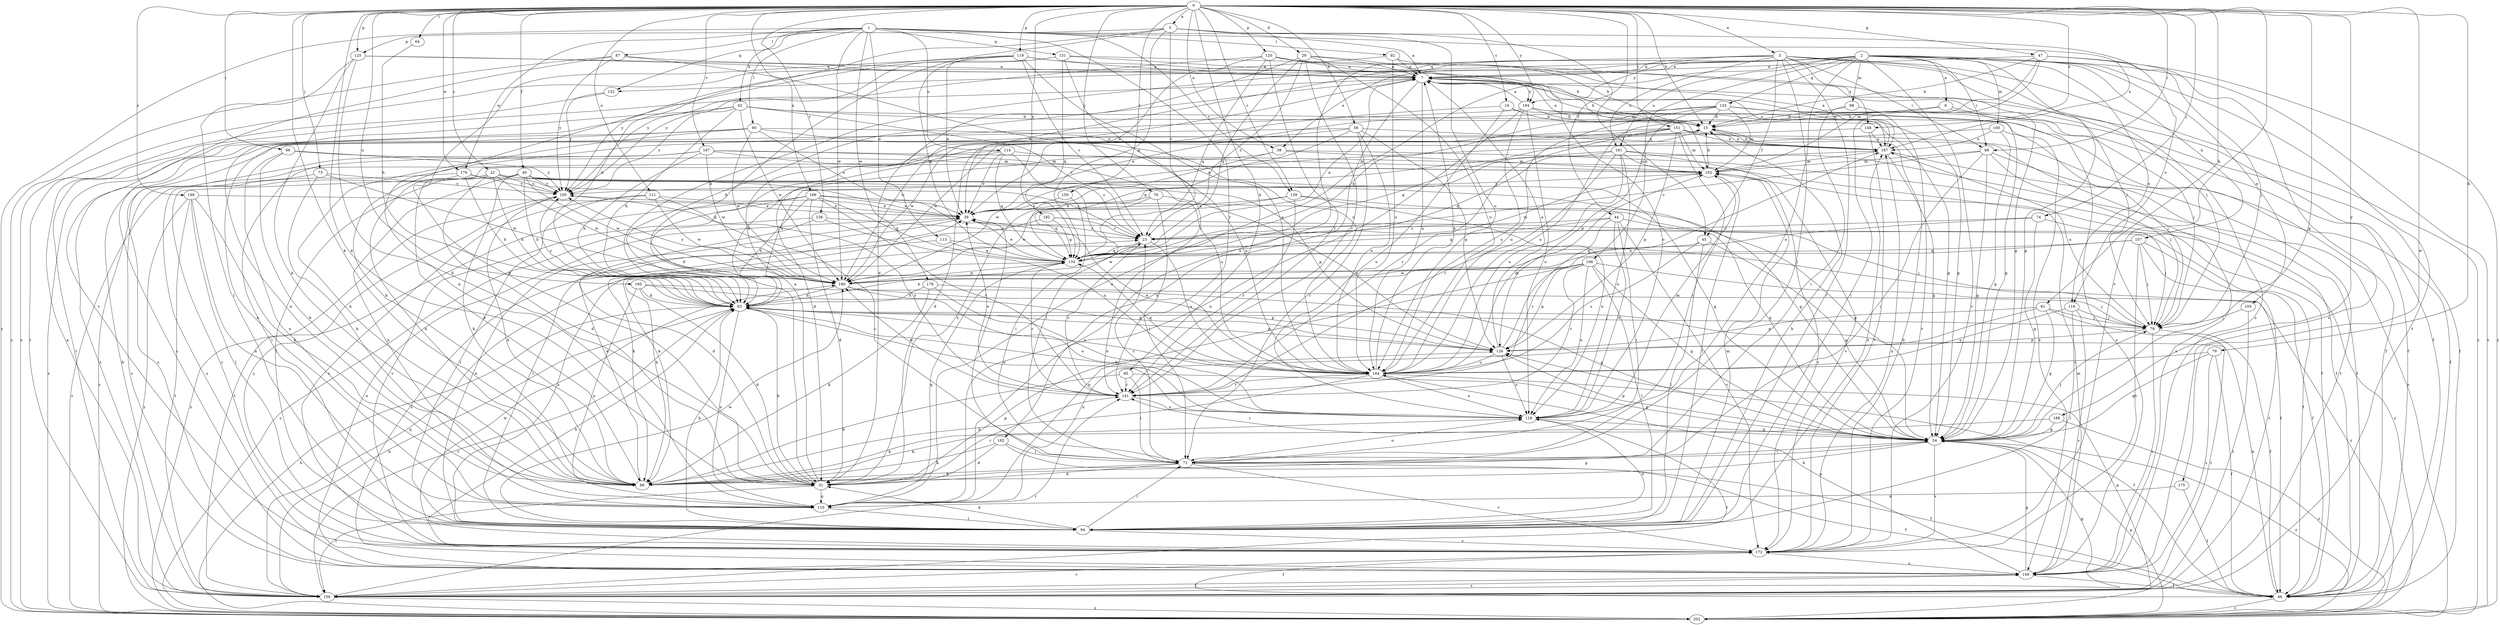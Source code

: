 strict digraph  {
0;
1;
2;
3;
5;
6;
7;
15;
16;
22;
23;
29;
31;
38;
39;
40;
44;
45;
46;
47;
54;
56;
61;
62;
63;
64;
66;
68;
71;
73;
74;
76;
78;
79;
85;
86;
87;
90;
92;
94;
98;
100;
102;
105;
106;
107;
110;
111;
113;
114;
116;
118;
119;
120;
125;
126;
131;
132;
133;
134;
138;
139;
141;
148;
149;
150;
151;
156;
160;
161;
162;
164;
167;
172;
175;
176;
178;
180;
182;
186;
187;
188;
194;
195;
199;
202;
0 -> 3  [label=a];
0 -> 5  [label=a];
0 -> 15  [label=b];
0 -> 16  [label=c];
0 -> 22  [label=c];
0 -> 29  [label=d];
0 -> 31  [label=d];
0 -> 38  [label=e];
0 -> 40  [label=f];
0 -> 44  [label=f];
0 -> 47  [label=g];
0 -> 54  [label=g];
0 -> 56  [label=h];
0 -> 61  [label=h];
0 -> 64  [label=i];
0 -> 66  [label=i];
0 -> 68  [label=i];
0 -> 73  [label=j];
0 -> 74  [label=j];
0 -> 76  [label=j];
0 -> 79  [label=k];
0 -> 85  [label=k];
0 -> 86  [label=k];
0 -> 111  [label=o];
0 -> 119  [label=p];
0 -> 120  [label=p];
0 -> 125  [label=p];
0 -> 138  [label=r];
0 -> 139  [label=r];
0 -> 148  [label=s];
0 -> 150  [label=t];
0 -> 151  [label=t];
0 -> 160  [label=u];
0 -> 167  [label=v];
0 -> 172  [label=v];
0 -> 175  [label=w];
0 -> 176  [label=w];
0 -> 182  [label=x];
0 -> 186  [label=x];
0 -> 188  [label=y];
0 -> 194  [label=y];
0 -> 199  [label=z];
1 -> 62  [label=h];
1 -> 87  [label=l];
1 -> 90  [label=l];
1 -> 92  [label=l];
1 -> 113  [label=o];
1 -> 114  [label=o];
1 -> 116  [label=o];
1 -> 131  [label=q];
1 -> 132  [label=q];
1 -> 139  [label=r];
1 -> 141  [label=r];
1 -> 176  [label=w];
1 -> 178  [label=w];
1 -> 180  [label=w];
1 -> 187  [label=x];
1 -> 202  [label=z];
2 -> 6  [label=a];
2 -> 7  [label=a];
2 -> 38  [label=e];
2 -> 39  [label=e];
2 -> 54  [label=g];
2 -> 63  [label=h];
2 -> 68  [label=i];
2 -> 98  [label=m];
2 -> 100  [label=m];
2 -> 105  [label=n];
2 -> 106  [label=n];
2 -> 107  [label=n];
2 -> 110  [label=n];
2 -> 116  [label=o];
2 -> 118  [label=o];
2 -> 132  [label=q];
2 -> 133  [label=q];
2 -> 156  [label=t];
2 -> 161  [label=u];
2 -> 172  [label=v];
2 -> 202  [label=z];
3 -> 7  [label=a];
3 -> 45  [label=f];
3 -> 68  [label=i];
3 -> 71  [label=i];
3 -> 78  [label=j];
3 -> 94  [label=l];
3 -> 148  [label=s];
3 -> 149  [label=s];
3 -> 161  [label=u];
3 -> 162  [label=u];
3 -> 194  [label=y];
3 -> 202  [label=z];
5 -> 7  [label=a];
5 -> 23  [label=c];
5 -> 31  [label=d];
5 -> 45  [label=f];
5 -> 63  [label=h];
5 -> 125  [label=p];
5 -> 134  [label=q];
5 -> 164  [label=u];
6 -> 15  [label=b];
6 -> 46  [label=f];
6 -> 54  [label=g];
6 -> 164  [label=u];
7 -> 15  [label=b];
7 -> 46  [label=f];
7 -> 63  [label=h];
7 -> 110  [label=n];
7 -> 164  [label=u];
7 -> 187  [label=x];
7 -> 194  [label=y];
15 -> 7  [label=a];
15 -> 156  [label=t];
15 -> 180  [label=w];
15 -> 187  [label=x];
16 -> 15  [label=b];
16 -> 54  [label=g];
16 -> 118  [label=o];
16 -> 180  [label=w];
22 -> 31  [label=d];
22 -> 54  [label=g];
22 -> 63  [label=h];
22 -> 71  [label=i];
22 -> 94  [label=l];
22 -> 149  [label=s];
22 -> 180  [label=w];
22 -> 195  [label=y];
23 -> 134  [label=q];
23 -> 164  [label=u];
23 -> 180  [label=w];
29 -> 7  [label=a];
29 -> 23  [label=c];
29 -> 31  [label=d];
29 -> 118  [label=o];
29 -> 134  [label=q];
29 -> 141  [label=r];
29 -> 164  [label=u];
31 -> 7  [label=a];
31 -> 63  [label=h];
31 -> 110  [label=n];
31 -> 126  [label=p];
31 -> 141  [label=r];
31 -> 156  [label=t];
31 -> 187  [label=x];
38 -> 46  [label=f];
38 -> 63  [label=h];
38 -> 102  [label=m];
38 -> 180  [label=w];
39 -> 23  [label=c];
39 -> 78  [label=j];
39 -> 94  [label=l];
40 -> 54  [label=g];
40 -> 63  [label=h];
40 -> 71  [label=i];
40 -> 86  [label=k];
40 -> 110  [label=n];
40 -> 126  [label=p];
40 -> 172  [label=v];
40 -> 180  [label=w];
40 -> 195  [label=y];
44 -> 23  [label=c];
44 -> 71  [label=i];
44 -> 118  [label=o];
44 -> 134  [label=q];
44 -> 141  [label=r];
44 -> 172  [label=v];
44 -> 202  [label=z];
45 -> 54  [label=g];
45 -> 94  [label=l];
45 -> 134  [label=q];
45 -> 164  [label=u];
46 -> 63  [label=h];
46 -> 202  [label=z];
47 -> 7  [label=a];
47 -> 15  [label=b];
47 -> 78  [label=j];
47 -> 94  [label=l];
47 -> 102  [label=m];
47 -> 149  [label=s];
47 -> 202  [label=z];
54 -> 71  [label=i];
54 -> 78  [label=j];
54 -> 86  [label=k];
54 -> 126  [label=p];
54 -> 141  [label=r];
54 -> 172  [label=v];
54 -> 202  [label=z];
56 -> 71  [label=i];
56 -> 126  [label=p];
56 -> 134  [label=q];
56 -> 149  [label=s];
56 -> 164  [label=u];
56 -> 180  [label=w];
56 -> 187  [label=x];
61 -> 46  [label=f];
61 -> 54  [label=g];
61 -> 78  [label=j];
61 -> 110  [label=n];
61 -> 126  [label=p];
62 -> 15  [label=b];
62 -> 23  [label=c];
62 -> 54  [label=g];
62 -> 63  [label=h];
62 -> 110  [label=n];
62 -> 156  [label=t];
62 -> 180  [label=w];
62 -> 195  [label=y];
63 -> 78  [label=j];
63 -> 110  [label=n];
63 -> 118  [label=o];
63 -> 126  [label=p];
63 -> 156  [label=t];
63 -> 164  [label=u];
63 -> 195  [label=y];
64 -> 63  [label=h];
66 -> 86  [label=k];
66 -> 102  [label=m];
66 -> 110  [label=n];
66 -> 195  [label=y];
68 -> 23  [label=c];
68 -> 54  [label=g];
68 -> 71  [label=i];
68 -> 78  [label=j];
68 -> 102  [label=m];
68 -> 156  [label=t];
71 -> 23  [label=c];
71 -> 31  [label=d];
71 -> 46  [label=f];
71 -> 86  [label=k];
71 -> 118  [label=o];
71 -> 172  [label=v];
73 -> 86  [label=k];
73 -> 149  [label=s];
73 -> 180  [label=w];
73 -> 195  [label=y];
74 -> 23  [label=c];
74 -> 54  [label=g];
74 -> 78  [label=j];
74 -> 86  [label=k];
76 -> 39  [label=e];
76 -> 71  [label=i];
76 -> 126  [label=p];
76 -> 134  [label=q];
78 -> 126  [label=p];
78 -> 149  [label=s];
78 -> 156  [label=t];
78 -> 187  [label=x];
79 -> 46  [label=f];
79 -> 54  [label=g];
79 -> 149  [label=s];
79 -> 164  [label=u];
85 -> 54  [label=g];
85 -> 71  [label=i];
85 -> 86  [label=k];
85 -> 141  [label=r];
86 -> 39  [label=e];
86 -> 54  [label=g];
87 -> 7  [label=a];
87 -> 164  [label=u];
87 -> 172  [label=v];
87 -> 195  [label=y];
87 -> 202  [label=z];
90 -> 39  [label=e];
90 -> 86  [label=k];
90 -> 110  [label=n];
90 -> 164  [label=u];
90 -> 180  [label=w];
90 -> 187  [label=x];
90 -> 202  [label=z];
92 -> 7  [label=a];
92 -> 164  [label=u];
92 -> 187  [label=x];
92 -> 202  [label=z];
94 -> 15  [label=b];
94 -> 23  [label=c];
94 -> 31  [label=d];
94 -> 39  [label=e];
94 -> 63  [label=h];
94 -> 71  [label=i];
94 -> 102  [label=m];
94 -> 118  [label=o];
94 -> 172  [label=v];
94 -> 180  [label=w];
94 -> 187  [label=x];
98 -> 15  [label=b];
98 -> 71  [label=i];
98 -> 172  [label=v];
100 -> 39  [label=e];
100 -> 54  [label=g];
100 -> 78  [label=j];
100 -> 187  [label=x];
102 -> 15  [label=b];
102 -> 94  [label=l];
102 -> 172  [label=v];
102 -> 195  [label=y];
105 -> 78  [label=j];
105 -> 156  [label=t];
106 -> 54  [label=g];
106 -> 63  [label=h];
106 -> 94  [label=l];
106 -> 110  [label=n];
106 -> 118  [label=o];
106 -> 126  [label=p];
106 -> 141  [label=r];
106 -> 180  [label=w];
106 -> 202  [label=z];
107 -> 46  [label=f];
107 -> 78  [label=j];
107 -> 86  [label=k];
107 -> 134  [label=q];
107 -> 156  [label=t];
107 -> 172  [label=v];
110 -> 94  [label=l];
110 -> 134  [label=q];
111 -> 39  [label=e];
111 -> 71  [label=i];
111 -> 94  [label=l];
111 -> 172  [label=v];
111 -> 180  [label=w];
113 -> 46  [label=f];
113 -> 134  [label=q];
113 -> 149  [label=s];
114 -> 23  [label=c];
114 -> 39  [label=e];
114 -> 86  [label=k];
114 -> 102  [label=m];
114 -> 134  [label=q];
114 -> 202  [label=z];
116 -> 78  [label=j];
116 -> 94  [label=l];
116 -> 149  [label=s];
116 -> 164  [label=u];
118 -> 54  [label=g];
118 -> 63  [label=h];
118 -> 86  [label=k];
118 -> 102  [label=m];
118 -> 156  [label=t];
119 -> 7  [label=a];
119 -> 23  [label=c];
119 -> 31  [label=d];
119 -> 39  [label=e];
119 -> 78  [label=j];
119 -> 134  [label=q];
119 -> 164  [label=u];
119 -> 195  [label=y];
120 -> 7  [label=a];
120 -> 39  [label=e];
120 -> 54  [label=g];
120 -> 102  [label=m];
120 -> 134  [label=q];
120 -> 141  [label=r];
120 -> 195  [label=y];
125 -> 7  [label=a];
125 -> 15  [label=b];
125 -> 31  [label=d];
125 -> 86  [label=k];
125 -> 94  [label=l];
126 -> 7  [label=a];
126 -> 118  [label=o];
126 -> 164  [label=u];
126 -> 187  [label=x];
131 -> 7  [label=a];
131 -> 15  [label=b];
131 -> 110  [label=n];
131 -> 134  [label=q];
131 -> 141  [label=r];
131 -> 195  [label=y];
132 -> 156  [label=t];
132 -> 195  [label=y];
133 -> 15  [label=b];
133 -> 39  [label=e];
133 -> 46  [label=f];
133 -> 78  [label=j];
133 -> 102  [label=m];
133 -> 126  [label=p];
133 -> 134  [label=q];
133 -> 149  [label=s];
133 -> 164  [label=u];
134 -> 7  [label=a];
134 -> 39  [label=e];
134 -> 102  [label=m];
134 -> 141  [label=r];
134 -> 180  [label=w];
138 -> 23  [label=c];
138 -> 31  [label=d];
138 -> 164  [label=u];
138 -> 202  [label=z];
139 -> 39  [label=e];
139 -> 54  [label=g];
139 -> 118  [label=o];
139 -> 141  [label=r];
139 -> 180  [label=w];
141 -> 23  [label=c];
141 -> 39  [label=e];
141 -> 118  [label=o];
141 -> 180  [label=w];
141 -> 195  [label=y];
148 -> 31  [label=d];
148 -> 172  [label=v];
148 -> 187  [label=x];
149 -> 39  [label=e];
149 -> 46  [label=f];
149 -> 54  [label=g];
149 -> 102  [label=m];
149 -> 156  [label=t];
149 -> 164  [label=u];
150 -> 39  [label=e];
150 -> 71  [label=i];
151 -> 31  [label=d];
151 -> 46  [label=f];
151 -> 63  [label=h];
151 -> 71  [label=i];
151 -> 102  [label=m];
151 -> 126  [label=p];
151 -> 134  [label=q];
151 -> 141  [label=r];
151 -> 149  [label=s];
151 -> 187  [label=x];
156 -> 7  [label=a];
156 -> 15  [label=b];
156 -> 54  [label=g];
156 -> 63  [label=h];
156 -> 134  [label=q];
156 -> 141  [label=r];
156 -> 149  [label=s];
156 -> 172  [label=v];
156 -> 202  [label=z];
160 -> 31  [label=d];
160 -> 54  [label=g];
160 -> 63  [label=h];
160 -> 110  [label=n];
160 -> 126  [label=p];
161 -> 63  [label=h];
161 -> 102  [label=m];
161 -> 118  [label=o];
161 -> 134  [label=q];
161 -> 141  [label=r];
161 -> 164  [label=u];
161 -> 172  [label=v];
161 -> 202  [label=z];
162 -> 31  [label=d];
162 -> 46  [label=f];
162 -> 71  [label=i];
162 -> 86  [label=k];
164 -> 7  [label=a];
164 -> 39  [label=e];
164 -> 46  [label=f];
164 -> 86  [label=k];
164 -> 102  [label=m];
164 -> 118  [label=o];
164 -> 134  [label=q];
164 -> 141  [label=r];
167 -> 46  [label=f];
167 -> 63  [label=h];
167 -> 94  [label=l];
167 -> 102  [label=m];
167 -> 149  [label=s];
167 -> 164  [label=u];
167 -> 180  [label=w];
172 -> 15  [label=b];
172 -> 46  [label=f];
172 -> 63  [label=h];
172 -> 149  [label=s];
172 -> 180  [label=w];
172 -> 187  [label=x];
172 -> 195  [label=y];
175 -> 46  [label=f];
175 -> 110  [label=n];
176 -> 23  [label=c];
176 -> 63  [label=h];
176 -> 86  [label=k];
176 -> 195  [label=y];
176 -> 202  [label=z];
178 -> 63  [label=h];
178 -> 78  [label=j];
178 -> 86  [label=k];
178 -> 118  [label=o];
180 -> 63  [label=h];
180 -> 118  [label=o];
180 -> 126  [label=p];
180 -> 195  [label=y];
182 -> 23  [label=c];
182 -> 46  [label=f];
182 -> 86  [label=k];
182 -> 134  [label=q];
186 -> 31  [label=d];
186 -> 39  [label=e];
186 -> 54  [label=g];
186 -> 63  [label=h];
186 -> 134  [label=q];
186 -> 141  [label=r];
186 -> 156  [label=t];
186 -> 172  [label=v];
187 -> 7  [label=a];
187 -> 15  [label=b];
187 -> 46  [label=f];
187 -> 54  [label=g];
187 -> 102  [label=m];
188 -> 54  [label=g];
188 -> 86  [label=k];
188 -> 202  [label=z];
194 -> 7  [label=a];
194 -> 15  [label=b];
194 -> 46  [label=f];
194 -> 86  [label=k];
194 -> 110  [label=n];
194 -> 118  [label=o];
194 -> 149  [label=s];
194 -> 164  [label=u];
195 -> 39  [label=e];
195 -> 86  [label=k];
195 -> 202  [label=z];
199 -> 39  [label=e];
199 -> 86  [label=k];
199 -> 94  [label=l];
199 -> 110  [label=n];
199 -> 156  [label=t];
199 -> 202  [label=z];
202 -> 54  [label=g];
202 -> 63  [label=h];
202 -> 126  [label=p];
}
